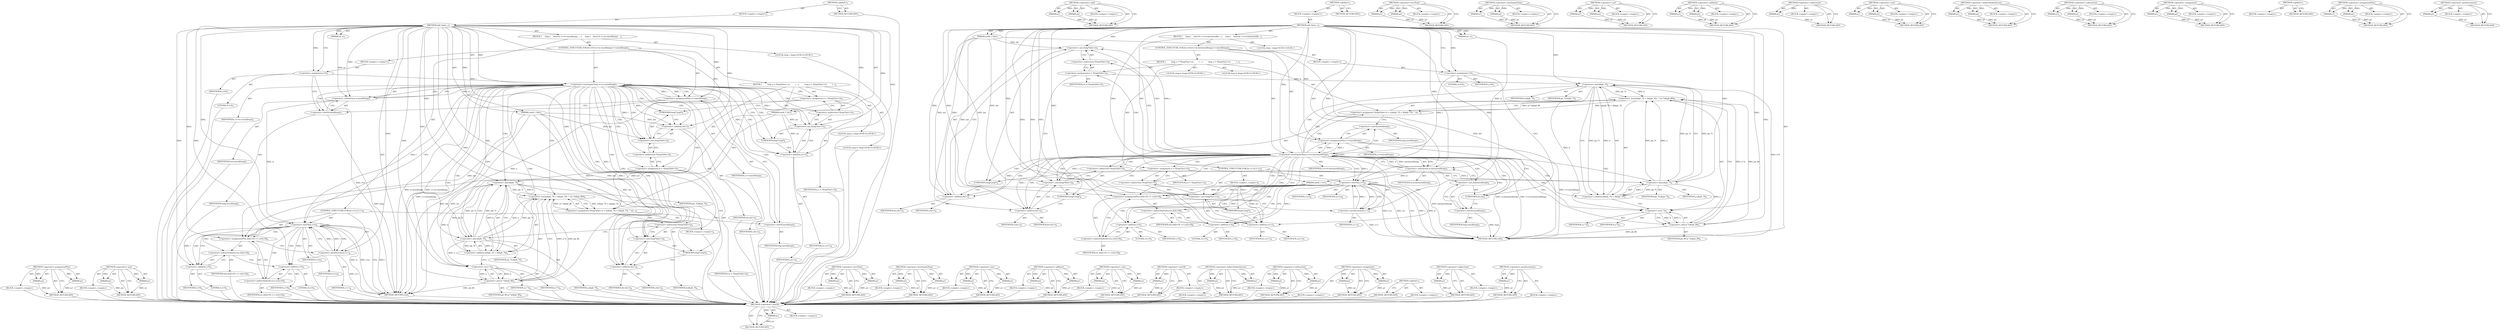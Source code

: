 digraph "&lt;operator&gt;.postIncrement" {
vulnerable_126 [label=<(METHOD,&lt;operator&gt;.assignmentPlus)>];
vulnerable_127 [label=<(PARAM,p1)>];
vulnerable_128 [label=<(PARAM,p2)>];
vulnerable_129 [label=<(BLOCK,&lt;empty&gt;,&lt;empty&gt;)>];
vulnerable_130 [label=<(METHOD_RETURN,ANY)>];
vulnerable_150 [label=<(METHOD,&lt;operator&gt;.and)>];
vulnerable_151 [label=<(PARAM,p1)>];
vulnerable_152 [label=<(PARAM,p2)>];
vulnerable_153 [label=<(BLOCK,&lt;empty&gt;,&lt;empty&gt;)>];
vulnerable_154 [label=<(METHOD_RETURN,ANY)>];
vulnerable_6 [label=<(METHOD,&lt;global&gt;)<SUB>1</SUB>>];
vulnerable_7 [label=<(BLOCK,&lt;empty&gt;,&lt;empty&gt;)<SUB>1</SUB>>];
vulnerable_8 [label=<(METHOD,add_bytes_c)<SUB>1</SUB>>];
vulnerable_9 [label=<(PARAM,uint8_t *dst)<SUB>1</SUB>>];
vulnerable_10 [label=<(PARAM,uint8_t *src)<SUB>1</SUB>>];
vulnerable_11 [label=<(PARAM,int w)<SUB>1</SUB>>];
vulnerable_12 [label=<(BLOCK,{
     long i;
    for(i=0; i&lt;=w-sizeof(long); ...,{
     long i;
    for(i=0; i&lt;=w-sizeof(long); ...)<SUB>1</SUB>>];
vulnerable_13 [label="<(LOCAL,long i: long)<SUB>2</SUB>>"];
vulnerable_14 [label=<(CONTROL_STRUCTURE,FOR,for (i=0;i&lt;=w-sizeof(long);i+=sizeof(long)))<SUB>3</SUB>>];
vulnerable_15 [label=<(BLOCK,&lt;empty&gt;,&lt;empty&gt;)<SUB>3</SUB>>];
vulnerable_16 [label=<(&lt;operator&gt;.assignment,i=0)<SUB>3</SUB>>];
vulnerable_17 [label=<(IDENTIFIER,i,i=0)<SUB>3</SUB>>];
vulnerable_18 [label=<(LITERAL,0,i=0)<SUB>3</SUB>>];
vulnerable_19 [label=<(&lt;operator&gt;.lessEqualsThan,i&lt;=w-sizeof(long))<SUB>3</SUB>>];
vulnerable_20 [label=<(IDENTIFIER,i,i&lt;=w-sizeof(long))<SUB>3</SUB>>];
vulnerable_21 [label=<(&lt;operator&gt;.subtraction,w-sizeof(long))<SUB>3</SUB>>];
vulnerable_22 [label=<(IDENTIFIER,w,w-sizeof(long))<SUB>3</SUB>>];
vulnerable_23 [label=<(&lt;operator&gt;.sizeOf,sizeof(long))<SUB>3</SUB>>];
vulnerable_24 [label=<(IDENTIFIER,long,sizeof(long))<SUB>3</SUB>>];
vulnerable_25 [label=<(&lt;operator&gt;.assignmentPlus,i+=sizeof(long))<SUB>3</SUB>>];
vulnerable_26 [label=<(IDENTIFIER,i,i+=sizeof(long))<SUB>3</SUB>>];
vulnerable_27 [label=<(&lt;operator&gt;.sizeOf,sizeof(long))<SUB>3</SUB>>];
vulnerable_28 [label=<(IDENTIFIER,long,sizeof(long))<SUB>3</SUB>>];
vulnerable_29 [label=<(BLOCK,{
         long a = *(long*)(src+i);
         l...,{
         long a = *(long*)(src+i);
         l...)<SUB>3</SUB>>];
vulnerable_30 [label="<(LOCAL,long a: long)<SUB>4</SUB>>"];
vulnerable_31 [label=<(&lt;operator&gt;.assignment,a = *(long*)(src+i))<SUB>4</SUB>>];
vulnerable_32 [label=<(IDENTIFIER,a,a = *(long*)(src+i))<SUB>4</SUB>>];
vulnerable_33 [label=<(&lt;operator&gt;.indirection,*(long*)(src+i))<SUB>4</SUB>>];
vulnerable_34 [label=<(&lt;operator&gt;.cast,(long*)(src+i))<SUB>4</SUB>>];
vulnerable_35 [label=<(UNKNOWN,long*,long*)<SUB>4</SUB>>];
vulnerable_36 [label=<(&lt;operator&gt;.addition,src+i)<SUB>4</SUB>>];
vulnerable_37 [label=<(IDENTIFIER,src,src+i)<SUB>4</SUB>>];
vulnerable_38 [label=<(IDENTIFIER,i,src+i)<SUB>4</SUB>>];
vulnerable_39 [label="<(LOCAL,long b: long)<SUB>5</SUB>>"];
vulnerable_40 [label=<(&lt;operator&gt;.assignment,b = *(long*)(dst+i))<SUB>5</SUB>>];
vulnerable_41 [label=<(IDENTIFIER,b,b = *(long*)(dst+i))<SUB>5</SUB>>];
vulnerable_42 [label=<(&lt;operator&gt;.indirection,*(long*)(dst+i))<SUB>5</SUB>>];
vulnerable_43 [label=<(&lt;operator&gt;.cast,(long*)(dst+i))<SUB>5</SUB>>];
vulnerable_44 [label=<(UNKNOWN,long*,long*)<SUB>5</SUB>>];
vulnerable_45 [label=<(&lt;operator&gt;.addition,dst+i)<SUB>5</SUB>>];
vulnerable_46 [label=<(IDENTIFIER,dst,dst+i)<SUB>5</SUB>>];
vulnerable_47 [label=<(IDENTIFIER,i,dst+i)<SUB>5</SUB>>];
vulnerable_48 [label=<(&lt;operator&gt;.assignment,*(long*)(dst+i) = ((a&amp;pb_7f) + (b&amp;pb_7f)) ^ ((a...)<SUB>6</SUB>>];
vulnerable_49 [label=<(&lt;operator&gt;.indirection,*(long*)(dst+i))<SUB>6</SUB>>];
vulnerable_50 [label=<(&lt;operator&gt;.cast,(long*)(dst+i))<SUB>6</SUB>>];
vulnerable_51 [label=<(UNKNOWN,long*,long*)<SUB>6</SUB>>];
vulnerable_52 [label=<(&lt;operator&gt;.addition,dst+i)<SUB>6</SUB>>];
vulnerable_53 [label=<(IDENTIFIER,dst,dst+i)<SUB>6</SUB>>];
vulnerable_54 [label=<(IDENTIFIER,i,dst+i)<SUB>6</SUB>>];
vulnerable_55 [label=<(&lt;operator&gt;.xor,((a&amp;pb_7f) + (b&amp;pb_7f)) ^ ((a^b)&amp;pb_80))<SUB>6</SUB>>];
vulnerable_56 [label=<(&lt;operator&gt;.addition,(a&amp;pb_7f) + (b&amp;pb_7f))<SUB>6</SUB>>];
vulnerable_57 [label=<(&lt;operator&gt;.and,a&amp;pb_7f)<SUB>6</SUB>>];
vulnerable_58 [label=<(IDENTIFIER,a,a&amp;pb_7f)<SUB>6</SUB>>];
vulnerable_59 [label=<(IDENTIFIER,pb_7f,a&amp;pb_7f)<SUB>6</SUB>>];
vulnerable_60 [label=<(&lt;operator&gt;.and,b&amp;pb_7f)<SUB>6</SUB>>];
vulnerable_61 [label=<(IDENTIFIER,b,b&amp;pb_7f)<SUB>6</SUB>>];
vulnerable_62 [label=<(IDENTIFIER,pb_7f,b&amp;pb_7f)<SUB>6</SUB>>];
vulnerable_63 [label=<(&lt;operator&gt;.and,(a^b)&amp;pb_80)<SUB>6</SUB>>];
vulnerable_64 [label=<(&lt;operator&gt;.xor,a^b)<SUB>6</SUB>>];
vulnerable_65 [label=<(IDENTIFIER,a,a^b)<SUB>6</SUB>>];
vulnerable_66 [label=<(IDENTIFIER,b,a^b)<SUB>6</SUB>>];
vulnerable_67 [label=<(IDENTIFIER,pb_80,(a^b)&amp;pb_80)<SUB>6</SUB>>];
vulnerable_68 [label=<(CONTROL_STRUCTURE,FOR,for (;i&lt;w;i++))<SUB>8</SUB>>];
vulnerable_69 [label=<(BLOCK,&lt;empty&gt;,&lt;empty&gt;)<SUB>8</SUB>>];
vulnerable_70 [label=<(&lt;operator&gt;.lessThan,i&lt;w)<SUB>8</SUB>>];
vulnerable_71 [label=<(IDENTIFIER,i,i&lt;w)<SUB>8</SUB>>];
vulnerable_72 [label=<(IDENTIFIER,w,i&lt;w)<SUB>8</SUB>>];
vulnerable_73 [label=<(&lt;operator&gt;.postIncrement,i++)<SUB>8</SUB>>];
vulnerable_74 [label=<(IDENTIFIER,i,i++)<SUB>8</SUB>>];
vulnerable_75 [label=<(&lt;operator&gt;.assignmentPlus,dst[i+0] += src[i+0])<SUB>9</SUB>>];
vulnerable_76 [label=<(&lt;operator&gt;.indirectIndexAccess,dst[i+0])<SUB>9</SUB>>];
vulnerable_77 [label=<(IDENTIFIER,dst,dst[i+0] += src[i+0])<SUB>9</SUB>>];
vulnerable_78 [label=<(&lt;operator&gt;.addition,i+0)<SUB>9</SUB>>];
vulnerable_79 [label=<(IDENTIFIER,i,i+0)<SUB>9</SUB>>];
vulnerable_80 [label=<(LITERAL,0,i+0)<SUB>9</SUB>>];
vulnerable_81 [label=<(&lt;operator&gt;.indirectIndexAccess,src[i+0])<SUB>9</SUB>>];
vulnerable_82 [label=<(IDENTIFIER,src,dst[i+0] += src[i+0])<SUB>9</SUB>>];
vulnerable_83 [label=<(&lt;operator&gt;.addition,i+0)<SUB>9</SUB>>];
vulnerable_84 [label=<(IDENTIFIER,i,i+0)<SUB>9</SUB>>];
vulnerable_85 [label=<(LITERAL,0,i+0)<SUB>9</SUB>>];
vulnerable_86 [label=<(METHOD_RETURN,void)<SUB>1</SUB>>];
vulnerable_88 [label=<(METHOD_RETURN,ANY)<SUB>1</SUB>>];
vulnerable_155 [label=<(METHOD,&lt;operator&gt;.lessThan)>];
vulnerable_156 [label=<(PARAM,p1)>];
vulnerable_157 [label=<(PARAM,p2)>];
vulnerable_158 [label=<(BLOCK,&lt;empty&gt;,&lt;empty&gt;)>];
vulnerable_159 [label=<(METHOD_RETURN,ANY)>];
vulnerable_112 [label=<(METHOD,&lt;operator&gt;.lessEqualsThan)>];
vulnerable_113 [label=<(PARAM,p1)>];
vulnerable_114 [label=<(PARAM,p2)>];
vulnerable_115 [label=<(BLOCK,&lt;empty&gt;,&lt;empty&gt;)>];
vulnerable_116 [label=<(METHOD_RETURN,ANY)>];
vulnerable_145 [label=<(METHOD,&lt;operator&gt;.xor)>];
vulnerable_146 [label=<(PARAM,p1)>];
vulnerable_147 [label=<(PARAM,p2)>];
vulnerable_148 [label=<(BLOCK,&lt;empty&gt;,&lt;empty&gt;)>];
vulnerable_149 [label=<(METHOD_RETURN,ANY)>];
vulnerable_140 [label=<(METHOD,&lt;operator&gt;.addition)>];
vulnerable_141 [label=<(PARAM,p1)>];
vulnerable_142 [label=<(PARAM,p2)>];
vulnerable_143 [label=<(BLOCK,&lt;empty&gt;,&lt;empty&gt;)>];
vulnerable_144 [label=<(METHOD_RETURN,ANY)>];
vulnerable_135 [label=<(METHOD,&lt;operator&gt;.cast)>];
vulnerable_136 [label=<(PARAM,p1)>];
vulnerable_137 [label=<(PARAM,p2)>];
vulnerable_138 [label=<(BLOCK,&lt;empty&gt;,&lt;empty&gt;)>];
vulnerable_139 [label=<(METHOD_RETURN,ANY)>];
vulnerable_122 [label=<(METHOD,&lt;operator&gt;.sizeOf)>];
vulnerable_123 [label=<(PARAM,p1)>];
vulnerable_124 [label=<(BLOCK,&lt;empty&gt;,&lt;empty&gt;)>];
vulnerable_125 [label=<(METHOD_RETURN,ANY)>];
vulnerable_164 [label=<(METHOD,&lt;operator&gt;.indirectIndexAccess)>];
vulnerable_165 [label=<(PARAM,p1)>];
vulnerable_166 [label=<(PARAM,p2)>];
vulnerable_167 [label=<(BLOCK,&lt;empty&gt;,&lt;empty&gt;)>];
vulnerable_168 [label=<(METHOD_RETURN,ANY)>];
vulnerable_117 [label=<(METHOD,&lt;operator&gt;.subtraction)>];
vulnerable_118 [label=<(PARAM,p1)>];
vulnerable_119 [label=<(PARAM,p2)>];
vulnerable_120 [label=<(BLOCK,&lt;empty&gt;,&lt;empty&gt;)>];
vulnerable_121 [label=<(METHOD_RETURN,ANY)>];
vulnerable_107 [label=<(METHOD,&lt;operator&gt;.assignment)>];
vulnerable_108 [label=<(PARAM,p1)>];
vulnerable_109 [label=<(PARAM,p2)>];
vulnerable_110 [label=<(BLOCK,&lt;empty&gt;,&lt;empty&gt;)>];
vulnerable_111 [label=<(METHOD_RETURN,ANY)>];
vulnerable_101 [label=<(METHOD,&lt;global&gt;)<SUB>1</SUB>>];
vulnerable_102 [label=<(BLOCK,&lt;empty&gt;,&lt;empty&gt;)>];
vulnerable_103 [label=<(METHOD_RETURN,ANY)>];
vulnerable_131 [label=<(METHOD,&lt;operator&gt;.indirection)>];
vulnerable_132 [label=<(PARAM,p1)>];
vulnerable_133 [label=<(BLOCK,&lt;empty&gt;,&lt;empty&gt;)>];
vulnerable_134 [label=<(METHOD_RETURN,ANY)>];
vulnerable_160 [label=<(METHOD,&lt;operator&gt;.postIncrement)>];
vulnerable_161 [label=<(PARAM,p1)>];
vulnerable_162 [label=<(BLOCK,&lt;empty&gt;,&lt;empty&gt;)>];
vulnerable_163 [label=<(METHOD_RETURN,ANY)>];
fixed_129 [label=<(METHOD,&lt;operator&gt;.sizeOf)>];
fixed_130 [label=<(PARAM,p1)>];
fixed_131 [label=<(BLOCK,&lt;empty&gt;,&lt;empty&gt;)>];
fixed_132 [label=<(METHOD_RETURN,ANY)>];
fixed_152 [label=<(METHOD,&lt;operator&gt;.and)>];
fixed_153 [label=<(PARAM,p1)>];
fixed_154 [label=<(PARAM,p2)>];
fixed_155 [label=<(BLOCK,&lt;empty&gt;,&lt;empty&gt;)>];
fixed_156 [label=<(METHOD_RETURN,ANY)>];
fixed_6 [label=<(METHOD,&lt;global&gt;)<SUB>1</SUB>>];
fixed_7 [label=<(BLOCK,&lt;empty&gt;,&lt;empty&gt;)<SUB>1</SUB>>];
fixed_8 [label=<(METHOD,add_bytes_c)<SUB>1</SUB>>];
fixed_9 [label=<(PARAM,uint8_t *dst)<SUB>1</SUB>>];
fixed_10 [label=<(PARAM,uint8_t *src)<SUB>1</SUB>>];
fixed_11 [label=<(PARAM,int w)<SUB>1</SUB>>];
fixed_12 [label=<(BLOCK,{
     long i;
    for(i=0; i&lt;=w-(int)sizeof(lo...,{
     long i;
    for(i=0; i&lt;=w-(int)sizeof(lo...)<SUB>1</SUB>>];
fixed_13 [label="<(LOCAL,long i: long)<SUB>2</SUB>>"];
fixed_14 [label=<(CONTROL_STRUCTURE,FOR,for (i=0;i&lt;=w-(int)sizeof(long);i+=sizeof(long)))<SUB>3</SUB>>];
fixed_15 [label=<(BLOCK,&lt;empty&gt;,&lt;empty&gt;)<SUB>3</SUB>>];
fixed_16 [label=<(&lt;operator&gt;.assignment,i=0)<SUB>3</SUB>>];
fixed_17 [label=<(IDENTIFIER,i,i=0)<SUB>3</SUB>>];
fixed_18 [label=<(LITERAL,0,i=0)<SUB>3</SUB>>];
fixed_19 [label=<(&lt;operator&gt;.lessEqualsThan,i&lt;=w-(int)sizeof(long))<SUB>3</SUB>>];
fixed_20 [label=<(IDENTIFIER,i,i&lt;=w-(int)sizeof(long))<SUB>3</SUB>>];
fixed_21 [label=<(&lt;operator&gt;.subtraction,w-(int)sizeof(long))<SUB>3</SUB>>];
fixed_22 [label=<(IDENTIFIER,w,w-(int)sizeof(long))<SUB>3</SUB>>];
fixed_23 [label=<(&lt;operator&gt;.cast,(int)sizeof(long))<SUB>3</SUB>>];
fixed_24 [label=<(UNKNOWN,int,int)<SUB>3</SUB>>];
fixed_25 [label=<(&lt;operator&gt;.sizeOf,sizeof(long))<SUB>3</SUB>>];
fixed_26 [label=<(IDENTIFIER,long,sizeof(long))<SUB>3</SUB>>];
fixed_27 [label=<(&lt;operator&gt;.assignmentPlus,i+=sizeof(long))<SUB>3</SUB>>];
fixed_28 [label=<(IDENTIFIER,i,i+=sizeof(long))<SUB>3</SUB>>];
fixed_29 [label=<(&lt;operator&gt;.sizeOf,sizeof(long))<SUB>3</SUB>>];
fixed_30 [label=<(IDENTIFIER,long,sizeof(long))<SUB>3</SUB>>];
fixed_31 [label=<(BLOCK,{
         long a = *(long*)(src+i);
         l...,{
         long a = *(long*)(src+i);
         l...)<SUB>3</SUB>>];
fixed_32 [label="<(LOCAL,long a: long)<SUB>4</SUB>>"];
fixed_33 [label=<(&lt;operator&gt;.assignment,a = *(long*)(src+i))<SUB>4</SUB>>];
fixed_34 [label=<(IDENTIFIER,a,a = *(long*)(src+i))<SUB>4</SUB>>];
fixed_35 [label=<(&lt;operator&gt;.indirection,*(long*)(src+i))<SUB>4</SUB>>];
fixed_36 [label=<(&lt;operator&gt;.cast,(long*)(src+i))<SUB>4</SUB>>];
fixed_37 [label=<(UNKNOWN,long*,long*)<SUB>4</SUB>>];
fixed_38 [label=<(&lt;operator&gt;.addition,src+i)<SUB>4</SUB>>];
fixed_39 [label=<(IDENTIFIER,src,src+i)<SUB>4</SUB>>];
fixed_40 [label=<(IDENTIFIER,i,src+i)<SUB>4</SUB>>];
fixed_41 [label="<(LOCAL,long b: long)<SUB>5</SUB>>"];
fixed_42 [label=<(&lt;operator&gt;.assignment,b = *(long*)(dst+i))<SUB>5</SUB>>];
fixed_43 [label=<(IDENTIFIER,b,b = *(long*)(dst+i))<SUB>5</SUB>>];
fixed_44 [label=<(&lt;operator&gt;.indirection,*(long*)(dst+i))<SUB>5</SUB>>];
fixed_45 [label=<(&lt;operator&gt;.cast,(long*)(dst+i))<SUB>5</SUB>>];
fixed_46 [label=<(UNKNOWN,long*,long*)<SUB>5</SUB>>];
fixed_47 [label=<(&lt;operator&gt;.addition,dst+i)<SUB>5</SUB>>];
fixed_48 [label=<(IDENTIFIER,dst,dst+i)<SUB>5</SUB>>];
fixed_49 [label=<(IDENTIFIER,i,dst+i)<SUB>5</SUB>>];
fixed_50 [label=<(&lt;operator&gt;.assignment,*(long*)(dst+i) = ((a&amp;pb_7f) + (b&amp;pb_7f)) ^ ((a...)<SUB>6</SUB>>];
fixed_51 [label=<(&lt;operator&gt;.indirection,*(long*)(dst+i))<SUB>6</SUB>>];
fixed_52 [label=<(&lt;operator&gt;.cast,(long*)(dst+i))<SUB>6</SUB>>];
fixed_53 [label=<(UNKNOWN,long*,long*)<SUB>6</SUB>>];
fixed_54 [label=<(&lt;operator&gt;.addition,dst+i)<SUB>6</SUB>>];
fixed_55 [label=<(IDENTIFIER,dst,dst+i)<SUB>6</SUB>>];
fixed_56 [label=<(IDENTIFIER,i,dst+i)<SUB>6</SUB>>];
fixed_57 [label=<(&lt;operator&gt;.xor,((a&amp;pb_7f) + (b&amp;pb_7f)) ^ ((a^b)&amp;pb_80))<SUB>6</SUB>>];
fixed_58 [label=<(&lt;operator&gt;.addition,(a&amp;pb_7f) + (b&amp;pb_7f))<SUB>6</SUB>>];
fixed_59 [label=<(&lt;operator&gt;.and,a&amp;pb_7f)<SUB>6</SUB>>];
fixed_60 [label=<(IDENTIFIER,a,a&amp;pb_7f)<SUB>6</SUB>>];
fixed_61 [label=<(IDENTIFIER,pb_7f,a&amp;pb_7f)<SUB>6</SUB>>];
fixed_62 [label=<(&lt;operator&gt;.and,b&amp;pb_7f)<SUB>6</SUB>>];
fixed_63 [label=<(IDENTIFIER,b,b&amp;pb_7f)<SUB>6</SUB>>];
fixed_64 [label=<(IDENTIFIER,pb_7f,b&amp;pb_7f)<SUB>6</SUB>>];
fixed_65 [label=<(&lt;operator&gt;.and,(a^b)&amp;pb_80)<SUB>6</SUB>>];
fixed_66 [label=<(&lt;operator&gt;.xor,a^b)<SUB>6</SUB>>];
fixed_67 [label=<(IDENTIFIER,a,a^b)<SUB>6</SUB>>];
fixed_68 [label=<(IDENTIFIER,b,a^b)<SUB>6</SUB>>];
fixed_69 [label=<(IDENTIFIER,pb_80,(a^b)&amp;pb_80)<SUB>6</SUB>>];
fixed_70 [label=<(CONTROL_STRUCTURE,FOR,for (;i&lt;w;i++))<SUB>8</SUB>>];
fixed_71 [label=<(BLOCK,&lt;empty&gt;,&lt;empty&gt;)<SUB>8</SUB>>];
fixed_72 [label=<(&lt;operator&gt;.lessThan,i&lt;w)<SUB>8</SUB>>];
fixed_73 [label=<(IDENTIFIER,i,i&lt;w)<SUB>8</SUB>>];
fixed_74 [label=<(IDENTIFIER,w,i&lt;w)<SUB>8</SUB>>];
fixed_75 [label=<(&lt;operator&gt;.postIncrement,i++)<SUB>8</SUB>>];
fixed_76 [label=<(IDENTIFIER,i,i++)<SUB>8</SUB>>];
fixed_77 [label=<(&lt;operator&gt;.assignmentPlus,dst[i+0] += src[i+0])<SUB>9</SUB>>];
fixed_78 [label=<(&lt;operator&gt;.indirectIndexAccess,dst[i+0])<SUB>9</SUB>>];
fixed_79 [label=<(IDENTIFIER,dst,dst[i+0] += src[i+0])<SUB>9</SUB>>];
fixed_80 [label=<(&lt;operator&gt;.addition,i+0)<SUB>9</SUB>>];
fixed_81 [label=<(IDENTIFIER,i,i+0)<SUB>9</SUB>>];
fixed_82 [label=<(LITERAL,0,i+0)<SUB>9</SUB>>];
fixed_83 [label=<(&lt;operator&gt;.indirectIndexAccess,src[i+0])<SUB>9</SUB>>];
fixed_84 [label=<(IDENTIFIER,src,dst[i+0] += src[i+0])<SUB>9</SUB>>];
fixed_85 [label=<(&lt;operator&gt;.addition,i+0)<SUB>9</SUB>>];
fixed_86 [label=<(IDENTIFIER,i,i+0)<SUB>9</SUB>>];
fixed_87 [label=<(LITERAL,0,i+0)<SUB>9</SUB>>];
fixed_88 [label=<(METHOD_RETURN,void)<SUB>1</SUB>>];
fixed_90 [label=<(METHOD_RETURN,ANY)<SUB>1</SUB>>];
fixed_157 [label=<(METHOD,&lt;operator&gt;.lessThan)>];
fixed_158 [label=<(PARAM,p1)>];
fixed_159 [label=<(PARAM,p2)>];
fixed_160 [label=<(BLOCK,&lt;empty&gt;,&lt;empty&gt;)>];
fixed_161 [label=<(METHOD_RETURN,ANY)>];
fixed_114 [label=<(METHOD,&lt;operator&gt;.lessEqualsThan)>];
fixed_115 [label=<(PARAM,p1)>];
fixed_116 [label=<(PARAM,p2)>];
fixed_117 [label=<(BLOCK,&lt;empty&gt;,&lt;empty&gt;)>];
fixed_118 [label=<(METHOD_RETURN,ANY)>];
fixed_147 [label=<(METHOD,&lt;operator&gt;.xor)>];
fixed_148 [label=<(PARAM,p1)>];
fixed_149 [label=<(PARAM,p2)>];
fixed_150 [label=<(BLOCK,&lt;empty&gt;,&lt;empty&gt;)>];
fixed_151 [label=<(METHOD_RETURN,ANY)>];
fixed_142 [label=<(METHOD,&lt;operator&gt;.addition)>];
fixed_143 [label=<(PARAM,p1)>];
fixed_144 [label=<(PARAM,p2)>];
fixed_145 [label=<(BLOCK,&lt;empty&gt;,&lt;empty&gt;)>];
fixed_146 [label=<(METHOD_RETURN,ANY)>];
fixed_138 [label=<(METHOD,&lt;operator&gt;.indirection)>];
fixed_139 [label=<(PARAM,p1)>];
fixed_140 [label=<(BLOCK,&lt;empty&gt;,&lt;empty&gt;)>];
fixed_141 [label=<(METHOD_RETURN,ANY)>];
fixed_124 [label=<(METHOD,&lt;operator&gt;.cast)>];
fixed_125 [label=<(PARAM,p1)>];
fixed_126 [label=<(PARAM,p2)>];
fixed_127 [label=<(BLOCK,&lt;empty&gt;,&lt;empty&gt;)>];
fixed_128 [label=<(METHOD_RETURN,ANY)>];
fixed_166 [label=<(METHOD,&lt;operator&gt;.indirectIndexAccess)>];
fixed_167 [label=<(PARAM,p1)>];
fixed_168 [label=<(PARAM,p2)>];
fixed_169 [label=<(BLOCK,&lt;empty&gt;,&lt;empty&gt;)>];
fixed_170 [label=<(METHOD_RETURN,ANY)>];
fixed_119 [label=<(METHOD,&lt;operator&gt;.subtraction)>];
fixed_120 [label=<(PARAM,p1)>];
fixed_121 [label=<(PARAM,p2)>];
fixed_122 [label=<(BLOCK,&lt;empty&gt;,&lt;empty&gt;)>];
fixed_123 [label=<(METHOD_RETURN,ANY)>];
fixed_109 [label=<(METHOD,&lt;operator&gt;.assignment)>];
fixed_110 [label=<(PARAM,p1)>];
fixed_111 [label=<(PARAM,p2)>];
fixed_112 [label=<(BLOCK,&lt;empty&gt;,&lt;empty&gt;)>];
fixed_113 [label=<(METHOD_RETURN,ANY)>];
fixed_103 [label=<(METHOD,&lt;global&gt;)<SUB>1</SUB>>];
fixed_104 [label=<(BLOCK,&lt;empty&gt;,&lt;empty&gt;)>];
fixed_105 [label=<(METHOD_RETURN,ANY)>];
fixed_133 [label=<(METHOD,&lt;operator&gt;.assignmentPlus)>];
fixed_134 [label=<(PARAM,p1)>];
fixed_135 [label=<(PARAM,p2)>];
fixed_136 [label=<(BLOCK,&lt;empty&gt;,&lt;empty&gt;)>];
fixed_137 [label=<(METHOD_RETURN,ANY)>];
fixed_162 [label=<(METHOD,&lt;operator&gt;.postIncrement)>];
fixed_163 [label=<(PARAM,p1)>];
fixed_164 [label=<(BLOCK,&lt;empty&gt;,&lt;empty&gt;)>];
fixed_165 [label=<(METHOD_RETURN,ANY)>];
vulnerable_126 -> vulnerable_127  [key=0, label="AST: "];
vulnerable_126 -> vulnerable_127  [key=1, label="DDG: "];
vulnerable_126 -> vulnerable_129  [key=0, label="AST: "];
vulnerable_126 -> vulnerable_128  [key=0, label="AST: "];
vulnerable_126 -> vulnerable_128  [key=1, label="DDG: "];
vulnerable_126 -> vulnerable_130  [key=0, label="AST: "];
vulnerable_126 -> vulnerable_130  [key=1, label="CFG: "];
vulnerable_127 -> vulnerable_130  [key=0, label="DDG: p1"];
vulnerable_128 -> vulnerable_130  [key=0, label="DDG: p2"];
vulnerable_129 -> fixed_129  [key=0];
vulnerable_130 -> fixed_129  [key=0];
vulnerable_150 -> vulnerable_151  [key=0, label="AST: "];
vulnerable_150 -> vulnerable_151  [key=1, label="DDG: "];
vulnerable_150 -> vulnerable_153  [key=0, label="AST: "];
vulnerable_150 -> vulnerable_152  [key=0, label="AST: "];
vulnerable_150 -> vulnerable_152  [key=1, label="DDG: "];
vulnerable_150 -> vulnerable_154  [key=0, label="AST: "];
vulnerable_150 -> vulnerable_154  [key=1, label="CFG: "];
vulnerable_151 -> vulnerable_154  [key=0, label="DDG: p1"];
vulnerable_152 -> vulnerable_154  [key=0, label="DDG: p2"];
vulnerable_153 -> fixed_129  [key=0];
vulnerable_154 -> fixed_129  [key=0];
vulnerable_6 -> vulnerable_7  [key=0, label="AST: "];
vulnerable_6 -> vulnerable_88  [key=0, label="AST: "];
vulnerable_6 -> vulnerable_88  [key=1, label="CFG: "];
vulnerable_7 -> vulnerable_8  [key=0, label="AST: "];
vulnerable_8 -> vulnerable_9  [key=0, label="AST: "];
vulnerable_8 -> vulnerable_9  [key=1, label="DDG: "];
vulnerable_8 -> vulnerable_10  [key=0, label="AST: "];
vulnerable_8 -> vulnerable_10  [key=1, label="DDG: "];
vulnerable_8 -> vulnerable_11  [key=0, label="AST: "];
vulnerable_8 -> vulnerable_11  [key=1, label="DDG: "];
vulnerable_8 -> vulnerable_12  [key=0, label="AST: "];
vulnerable_8 -> vulnerable_86  [key=0, label="AST: "];
vulnerable_8 -> vulnerable_16  [key=0, label="CFG: "];
vulnerable_8 -> vulnerable_16  [key=1, label="DDG: "];
vulnerable_8 -> vulnerable_75  [key=0, label="DDG: "];
vulnerable_8 -> vulnerable_19  [key=0, label="DDG: "];
vulnerable_8 -> vulnerable_25  [key=0, label="DDG: "];
vulnerable_8 -> vulnerable_70  [key=0, label="DDG: "];
vulnerable_8 -> vulnerable_73  [key=0, label="DDG: "];
vulnerable_8 -> vulnerable_21  [key=0, label="DDG: "];
vulnerable_8 -> vulnerable_78  [key=0, label="DDG: "];
vulnerable_8 -> vulnerable_83  [key=0, label="DDG: "];
vulnerable_8 -> vulnerable_34  [key=0, label="DDG: "];
vulnerable_8 -> vulnerable_43  [key=0, label="DDG: "];
vulnerable_8 -> vulnerable_50  [key=0, label="DDG: "];
vulnerable_8 -> vulnerable_63  [key=0, label="DDG: "];
vulnerable_8 -> vulnerable_36  [key=0, label="DDG: "];
vulnerable_8 -> vulnerable_45  [key=0, label="DDG: "];
vulnerable_8 -> vulnerable_52  [key=0, label="DDG: "];
vulnerable_8 -> vulnerable_57  [key=0, label="DDG: "];
vulnerable_8 -> vulnerable_60  [key=0, label="DDG: "];
vulnerable_8 -> vulnerable_64  [key=0, label="DDG: "];
vulnerable_9 -> vulnerable_86  [key=0, label="DDG: dst"];
vulnerable_9 -> vulnerable_75  [key=0, label="DDG: dst"];
vulnerable_9 -> vulnerable_43  [key=0, label="DDG: dst"];
vulnerable_9 -> vulnerable_50  [key=0, label="DDG: dst"];
vulnerable_9 -> vulnerable_45  [key=0, label="DDG: dst"];
vulnerable_9 -> vulnerable_52  [key=0, label="DDG: dst"];
vulnerable_10 -> vulnerable_86  [key=0, label="DDG: src"];
vulnerable_10 -> vulnerable_75  [key=0, label="DDG: src"];
vulnerable_10 -> vulnerable_34  [key=0, label="DDG: src"];
vulnerable_10 -> vulnerable_36  [key=0, label="DDG: src"];
vulnerable_11 -> vulnerable_21  [key=0, label="DDG: w"];
vulnerable_12 -> vulnerable_13  [key=0, label="AST: "];
vulnerable_12 -> vulnerable_14  [key=0, label="AST: "];
vulnerable_12 -> vulnerable_68  [key=0, label="AST: "];
vulnerable_13 -> fixed_129  [key=0];
vulnerable_14 -> vulnerable_15  [key=0, label="AST: "];
vulnerable_14 -> vulnerable_19  [key=0, label="AST: "];
vulnerable_14 -> vulnerable_25  [key=0, label="AST: "];
vulnerable_14 -> vulnerable_29  [key=0, label="AST: "];
vulnerable_15 -> vulnerable_16  [key=0, label="AST: "];
vulnerable_16 -> vulnerable_17  [key=0, label="AST: "];
vulnerable_16 -> vulnerable_18  [key=0, label="AST: "];
vulnerable_16 -> vulnerable_23  [key=0, label="CFG: "];
vulnerable_16 -> vulnerable_86  [key=0, label="DDG: i=0"];
vulnerable_16 -> vulnerable_19  [key=0, label="DDG: i"];
vulnerable_17 -> fixed_129  [key=0];
vulnerable_18 -> fixed_129  [key=0];
vulnerable_19 -> vulnerable_20  [key=0, label="AST: "];
vulnerable_19 -> vulnerable_21  [key=0, label="AST: "];
vulnerable_19 -> vulnerable_21  [key=1, label="CDG: "];
vulnerable_19 -> vulnerable_35  [key=0, label="CFG: "];
vulnerable_19 -> vulnerable_35  [key=1, label="CDG: "];
vulnerable_19 -> vulnerable_70  [key=0, label="CFG: "];
vulnerable_19 -> vulnerable_70  [key=1, label="DDG: i"];
vulnerable_19 -> vulnerable_86  [key=0, label="DDG: w-sizeof(long)"];
vulnerable_19 -> vulnerable_86  [key=1, label="DDG: i&lt;=w-sizeof(long)"];
vulnerable_19 -> vulnerable_25  [key=0, label="DDG: i"];
vulnerable_19 -> vulnerable_25  [key=1, label="CDG: "];
vulnerable_19 -> vulnerable_34  [key=0, label="DDG: i"];
vulnerable_19 -> vulnerable_34  [key=1, label="CDG: "];
vulnerable_19 -> vulnerable_43  [key=0, label="DDG: i"];
vulnerable_19 -> vulnerable_43  [key=1, label="CDG: "];
vulnerable_19 -> vulnerable_50  [key=0, label="DDG: i"];
vulnerable_19 -> vulnerable_50  [key=1, label="CDG: "];
vulnerable_19 -> vulnerable_36  [key=0, label="DDG: i"];
vulnerable_19 -> vulnerable_36  [key=1, label="CDG: "];
vulnerable_19 -> vulnerable_45  [key=0, label="DDG: i"];
vulnerable_19 -> vulnerable_45  [key=1, label="CDG: "];
vulnerable_19 -> vulnerable_52  [key=0, label="DDG: i"];
vulnerable_19 -> vulnerable_52  [key=1, label="CDG: "];
vulnerable_19 -> vulnerable_48  [key=0, label="CDG: "];
vulnerable_19 -> vulnerable_49  [key=0, label="CDG: "];
vulnerable_19 -> vulnerable_60  [key=0, label="CDG: "];
vulnerable_19 -> vulnerable_64  [key=0, label="CDG: "];
vulnerable_19 -> vulnerable_42  [key=0, label="CDG: "];
vulnerable_19 -> vulnerable_51  [key=0, label="CDG: "];
vulnerable_19 -> vulnerable_57  [key=0, label="CDG: "];
vulnerable_19 -> vulnerable_19  [key=0, label="CDG: "];
vulnerable_19 -> vulnerable_56  [key=0, label="CDG: "];
vulnerable_19 -> vulnerable_27  [key=0, label="CDG: "];
vulnerable_19 -> vulnerable_40  [key=0, label="CDG: "];
vulnerable_19 -> vulnerable_44  [key=0, label="CDG: "];
vulnerable_19 -> vulnerable_33  [key=0, label="CDG: "];
vulnerable_19 -> vulnerable_23  [key=0, label="CDG: "];
vulnerable_19 -> vulnerable_63  [key=0, label="CDG: "];
vulnerable_19 -> vulnerable_55  [key=0, label="CDG: "];
vulnerable_19 -> vulnerable_31  [key=0, label="CDG: "];
vulnerable_20 -> fixed_129  [key=0];
vulnerable_21 -> vulnerable_22  [key=0, label="AST: "];
vulnerable_21 -> vulnerable_23  [key=0, label="AST: "];
vulnerable_21 -> vulnerable_19  [key=0, label="CFG: "];
vulnerable_21 -> vulnerable_19  [key=1, label="DDG: w"];
vulnerable_21 -> vulnerable_70  [key=0, label="DDG: w"];
vulnerable_22 -> fixed_129  [key=0];
vulnerable_23 -> vulnerable_24  [key=0, label="AST: "];
vulnerable_23 -> vulnerable_21  [key=0, label="CFG: "];
vulnerable_23 -> vulnerable_86  [key=0, label="DDG: long"];
vulnerable_24 -> fixed_129  [key=0];
vulnerable_25 -> vulnerable_26  [key=0, label="AST: "];
vulnerable_25 -> vulnerable_27  [key=0, label="AST: "];
vulnerable_25 -> vulnerable_23  [key=0, label="CFG: "];
vulnerable_25 -> vulnerable_86  [key=0, label="DDG: i+=sizeof(long)"];
vulnerable_25 -> vulnerable_19  [key=0, label="DDG: i"];
vulnerable_26 -> fixed_129  [key=0];
vulnerable_27 -> vulnerable_28  [key=0, label="AST: "];
vulnerable_27 -> vulnerable_25  [key=0, label="CFG: "];
vulnerable_28 -> fixed_129  [key=0];
vulnerable_29 -> vulnerable_30  [key=0, label="AST: "];
vulnerable_29 -> vulnerable_31  [key=0, label="AST: "];
vulnerable_29 -> vulnerable_39  [key=0, label="AST: "];
vulnerable_29 -> vulnerable_40  [key=0, label="AST: "];
vulnerable_29 -> vulnerable_48  [key=0, label="AST: "];
vulnerable_30 -> fixed_129  [key=0];
vulnerable_31 -> vulnerable_32  [key=0, label="AST: "];
vulnerable_31 -> vulnerable_33  [key=0, label="AST: "];
vulnerable_31 -> vulnerable_44  [key=0, label="CFG: "];
vulnerable_31 -> vulnerable_57  [key=0, label="DDG: a"];
vulnerable_32 -> fixed_129  [key=0];
vulnerable_33 -> vulnerable_34  [key=0, label="AST: "];
vulnerable_33 -> vulnerable_31  [key=0, label="CFG: "];
vulnerable_34 -> vulnerable_35  [key=0, label="AST: "];
vulnerable_34 -> vulnerable_36  [key=0, label="AST: "];
vulnerable_34 -> vulnerable_33  [key=0, label="CFG: "];
vulnerable_35 -> vulnerable_36  [key=0, label="CFG: "];
vulnerable_36 -> vulnerable_37  [key=0, label="AST: "];
vulnerable_36 -> vulnerable_38  [key=0, label="AST: "];
vulnerable_36 -> vulnerable_34  [key=0, label="CFG: "];
vulnerable_37 -> fixed_129  [key=0];
vulnerable_38 -> fixed_129  [key=0];
vulnerable_39 -> fixed_129  [key=0];
vulnerable_40 -> vulnerable_41  [key=0, label="AST: "];
vulnerable_40 -> vulnerable_42  [key=0, label="AST: "];
vulnerable_40 -> vulnerable_51  [key=0, label="CFG: "];
vulnerable_40 -> vulnerable_60  [key=0, label="DDG: b"];
vulnerable_41 -> fixed_129  [key=0];
vulnerable_42 -> vulnerable_43  [key=0, label="AST: "];
vulnerable_42 -> vulnerable_40  [key=0, label="CFG: "];
vulnerable_43 -> vulnerable_44  [key=0, label="AST: "];
vulnerable_43 -> vulnerable_45  [key=0, label="AST: "];
vulnerable_43 -> vulnerable_42  [key=0, label="CFG: "];
vulnerable_44 -> vulnerable_45  [key=0, label="CFG: "];
vulnerable_45 -> vulnerable_46  [key=0, label="AST: "];
vulnerable_45 -> vulnerable_47  [key=0, label="AST: "];
vulnerable_45 -> vulnerable_43  [key=0, label="CFG: "];
vulnerable_46 -> fixed_129  [key=0];
vulnerable_47 -> fixed_129  [key=0];
vulnerable_48 -> vulnerable_49  [key=0, label="AST: "];
vulnerable_48 -> vulnerable_55  [key=0, label="AST: "];
vulnerable_48 -> vulnerable_27  [key=0, label="CFG: "];
vulnerable_49 -> vulnerable_50  [key=0, label="AST: "];
vulnerable_49 -> vulnerable_57  [key=0, label="CFG: "];
vulnerable_50 -> vulnerable_51  [key=0, label="AST: "];
vulnerable_50 -> vulnerable_52  [key=0, label="AST: "];
vulnerable_50 -> vulnerable_49  [key=0, label="CFG: "];
vulnerable_51 -> vulnerable_52  [key=0, label="CFG: "];
vulnerable_52 -> vulnerable_53  [key=0, label="AST: "];
vulnerable_52 -> vulnerable_54  [key=0, label="AST: "];
vulnerable_52 -> vulnerable_50  [key=0, label="CFG: "];
vulnerable_53 -> fixed_129  [key=0];
vulnerable_54 -> fixed_129  [key=0];
vulnerable_55 -> vulnerable_56  [key=0, label="AST: "];
vulnerable_55 -> vulnerable_63  [key=0, label="AST: "];
vulnerable_55 -> vulnerable_48  [key=0, label="CFG: "];
vulnerable_55 -> vulnerable_48  [key=1, label="DDG: (a&amp;pb_7f) + (b&amp;pb_7f)"];
vulnerable_55 -> vulnerable_48  [key=2, label="DDG: (a^b)&amp;pb_80"];
vulnerable_56 -> vulnerable_57  [key=0, label="AST: "];
vulnerable_56 -> vulnerable_60  [key=0, label="AST: "];
vulnerable_56 -> vulnerable_64  [key=0, label="CFG: "];
vulnerable_57 -> vulnerable_58  [key=0, label="AST: "];
vulnerable_57 -> vulnerable_59  [key=0, label="AST: "];
vulnerable_57 -> vulnerable_60  [key=0, label="CFG: "];
vulnerable_57 -> vulnerable_60  [key=1, label="DDG: pb_7f"];
vulnerable_57 -> vulnerable_55  [key=0, label="DDG: a"];
vulnerable_57 -> vulnerable_55  [key=1, label="DDG: pb_7f"];
vulnerable_57 -> vulnerable_56  [key=0, label="DDG: a"];
vulnerable_57 -> vulnerable_56  [key=1, label="DDG: pb_7f"];
vulnerable_57 -> vulnerable_64  [key=0, label="DDG: a"];
vulnerable_58 -> fixed_129  [key=0];
vulnerable_59 -> fixed_129  [key=0];
vulnerable_60 -> vulnerable_61  [key=0, label="AST: "];
vulnerable_60 -> vulnerable_62  [key=0, label="AST: "];
vulnerable_60 -> vulnerable_56  [key=0, label="CFG: "];
vulnerable_60 -> vulnerable_56  [key=1, label="DDG: b"];
vulnerable_60 -> vulnerable_56  [key=2, label="DDG: pb_7f"];
vulnerable_60 -> vulnerable_55  [key=0, label="DDG: b"];
vulnerable_60 -> vulnerable_55  [key=1, label="DDG: pb_7f"];
vulnerable_60 -> vulnerable_57  [key=0, label="DDG: pb_7f"];
vulnerable_60 -> vulnerable_64  [key=0, label="DDG: b"];
vulnerable_61 -> fixed_129  [key=0];
vulnerable_62 -> fixed_129  [key=0];
vulnerable_63 -> vulnerable_64  [key=0, label="AST: "];
vulnerable_63 -> vulnerable_67  [key=0, label="AST: "];
vulnerable_63 -> vulnerable_55  [key=0, label="CFG: "];
vulnerable_63 -> vulnerable_55  [key=1, label="DDG: a^b"];
vulnerable_63 -> vulnerable_55  [key=2, label="DDG: pb_80"];
vulnerable_63 -> vulnerable_86  [key=0, label="DDG: pb_80"];
vulnerable_64 -> vulnerable_65  [key=0, label="AST: "];
vulnerable_64 -> vulnerable_66  [key=0, label="AST: "];
vulnerable_64 -> vulnerable_63  [key=0, label="CFG: "];
vulnerable_64 -> vulnerable_63  [key=1, label="DDG: a"];
vulnerable_64 -> vulnerable_63  [key=2, label="DDG: b"];
vulnerable_65 -> fixed_129  [key=0];
vulnerable_66 -> fixed_129  [key=0];
vulnerable_67 -> fixed_129  [key=0];
vulnerable_68 -> vulnerable_69  [key=0, label="AST: "];
vulnerable_68 -> vulnerable_70  [key=0, label="AST: "];
vulnerable_68 -> vulnerable_73  [key=0, label="AST: "];
vulnerable_68 -> vulnerable_75  [key=0, label="AST: "];
vulnerable_69 -> fixed_129  [key=0];
vulnerable_70 -> vulnerable_71  [key=0, label="AST: "];
vulnerable_70 -> vulnerable_72  [key=0, label="AST: "];
vulnerable_70 -> vulnerable_86  [key=0, label="CFG: "];
vulnerable_70 -> vulnerable_86  [key=1, label="DDG: i"];
vulnerable_70 -> vulnerable_86  [key=2, label="DDG: w"];
vulnerable_70 -> vulnerable_86  [key=3, label="DDG: i&lt;w"];
vulnerable_70 -> vulnerable_78  [key=0, label="CFG: "];
vulnerable_70 -> vulnerable_78  [key=1, label="DDG: i"];
vulnerable_70 -> vulnerable_78  [key=2, label="CDG: "];
vulnerable_70 -> vulnerable_73  [key=0, label="DDG: i"];
vulnerable_70 -> vulnerable_73  [key=1, label="CDG: "];
vulnerable_70 -> vulnerable_83  [key=0, label="DDG: i"];
vulnerable_70 -> vulnerable_83  [key=1, label="CDG: "];
vulnerable_70 -> vulnerable_75  [key=0, label="CDG: "];
vulnerable_70 -> vulnerable_81  [key=0, label="CDG: "];
vulnerable_70 -> vulnerable_76  [key=0, label="CDG: "];
vulnerable_70 -> vulnerable_70  [key=0, label="CDG: "];
vulnerable_71 -> fixed_129  [key=0];
vulnerable_72 -> fixed_129  [key=0];
vulnerable_73 -> vulnerable_74  [key=0, label="AST: "];
vulnerable_73 -> vulnerable_70  [key=0, label="CFG: "];
vulnerable_73 -> vulnerable_70  [key=1, label="DDG: i"];
vulnerable_73 -> vulnerable_86  [key=0, label="DDG: i++"];
vulnerable_74 -> fixed_129  [key=0];
vulnerable_75 -> vulnerable_76  [key=0, label="AST: "];
vulnerable_75 -> vulnerable_81  [key=0, label="AST: "];
vulnerable_75 -> vulnerable_73  [key=0, label="CFG: "];
vulnerable_76 -> vulnerable_77  [key=0, label="AST: "];
vulnerable_76 -> vulnerable_78  [key=0, label="AST: "];
vulnerable_76 -> vulnerable_83  [key=0, label="CFG: "];
vulnerable_77 -> fixed_129  [key=0];
vulnerable_78 -> vulnerable_79  [key=0, label="AST: "];
vulnerable_78 -> vulnerable_80  [key=0, label="AST: "];
vulnerable_78 -> vulnerable_76  [key=0, label="CFG: "];
vulnerable_79 -> fixed_129  [key=0];
vulnerable_80 -> fixed_129  [key=0];
vulnerable_81 -> vulnerable_82  [key=0, label="AST: "];
vulnerable_81 -> vulnerable_83  [key=0, label="AST: "];
vulnerable_81 -> vulnerable_75  [key=0, label="CFG: "];
vulnerable_82 -> fixed_129  [key=0];
vulnerable_83 -> vulnerable_84  [key=0, label="AST: "];
vulnerable_83 -> vulnerable_85  [key=0, label="AST: "];
vulnerable_83 -> vulnerable_81  [key=0, label="CFG: "];
vulnerable_84 -> fixed_129  [key=0];
vulnerable_85 -> fixed_129  [key=0];
vulnerable_86 -> fixed_129  [key=0];
vulnerable_88 -> fixed_129  [key=0];
vulnerable_155 -> vulnerable_156  [key=0, label="AST: "];
vulnerable_155 -> vulnerable_156  [key=1, label="DDG: "];
vulnerable_155 -> vulnerable_158  [key=0, label="AST: "];
vulnerable_155 -> vulnerable_157  [key=0, label="AST: "];
vulnerable_155 -> vulnerable_157  [key=1, label="DDG: "];
vulnerable_155 -> vulnerable_159  [key=0, label="AST: "];
vulnerable_155 -> vulnerable_159  [key=1, label="CFG: "];
vulnerable_156 -> vulnerable_159  [key=0, label="DDG: p1"];
vulnerable_157 -> vulnerable_159  [key=0, label="DDG: p2"];
vulnerable_158 -> fixed_129  [key=0];
vulnerable_159 -> fixed_129  [key=0];
vulnerable_112 -> vulnerable_113  [key=0, label="AST: "];
vulnerable_112 -> vulnerable_113  [key=1, label="DDG: "];
vulnerable_112 -> vulnerable_115  [key=0, label="AST: "];
vulnerable_112 -> vulnerable_114  [key=0, label="AST: "];
vulnerable_112 -> vulnerable_114  [key=1, label="DDG: "];
vulnerable_112 -> vulnerable_116  [key=0, label="AST: "];
vulnerable_112 -> vulnerable_116  [key=1, label="CFG: "];
vulnerable_113 -> vulnerable_116  [key=0, label="DDG: p1"];
vulnerable_114 -> vulnerable_116  [key=0, label="DDG: p2"];
vulnerable_115 -> fixed_129  [key=0];
vulnerable_116 -> fixed_129  [key=0];
vulnerable_145 -> vulnerable_146  [key=0, label="AST: "];
vulnerable_145 -> vulnerable_146  [key=1, label="DDG: "];
vulnerable_145 -> vulnerable_148  [key=0, label="AST: "];
vulnerable_145 -> vulnerable_147  [key=0, label="AST: "];
vulnerable_145 -> vulnerable_147  [key=1, label="DDG: "];
vulnerable_145 -> vulnerable_149  [key=0, label="AST: "];
vulnerable_145 -> vulnerable_149  [key=1, label="CFG: "];
vulnerable_146 -> vulnerable_149  [key=0, label="DDG: p1"];
vulnerable_147 -> vulnerable_149  [key=0, label="DDG: p2"];
vulnerable_148 -> fixed_129  [key=0];
vulnerable_149 -> fixed_129  [key=0];
vulnerable_140 -> vulnerable_141  [key=0, label="AST: "];
vulnerable_140 -> vulnerable_141  [key=1, label="DDG: "];
vulnerable_140 -> vulnerable_143  [key=0, label="AST: "];
vulnerable_140 -> vulnerable_142  [key=0, label="AST: "];
vulnerable_140 -> vulnerable_142  [key=1, label="DDG: "];
vulnerable_140 -> vulnerable_144  [key=0, label="AST: "];
vulnerable_140 -> vulnerable_144  [key=1, label="CFG: "];
vulnerable_141 -> vulnerable_144  [key=0, label="DDG: p1"];
vulnerable_142 -> vulnerable_144  [key=0, label="DDG: p2"];
vulnerable_143 -> fixed_129  [key=0];
vulnerable_144 -> fixed_129  [key=0];
vulnerable_135 -> vulnerable_136  [key=0, label="AST: "];
vulnerable_135 -> vulnerable_136  [key=1, label="DDG: "];
vulnerable_135 -> vulnerable_138  [key=0, label="AST: "];
vulnerable_135 -> vulnerable_137  [key=0, label="AST: "];
vulnerable_135 -> vulnerable_137  [key=1, label="DDG: "];
vulnerable_135 -> vulnerable_139  [key=0, label="AST: "];
vulnerable_135 -> vulnerable_139  [key=1, label="CFG: "];
vulnerable_136 -> vulnerable_139  [key=0, label="DDG: p1"];
vulnerable_137 -> vulnerable_139  [key=0, label="DDG: p2"];
vulnerable_138 -> fixed_129  [key=0];
vulnerable_139 -> fixed_129  [key=0];
vulnerable_122 -> vulnerable_123  [key=0, label="AST: "];
vulnerable_122 -> vulnerable_123  [key=1, label="DDG: "];
vulnerable_122 -> vulnerable_124  [key=0, label="AST: "];
vulnerable_122 -> vulnerable_125  [key=0, label="AST: "];
vulnerable_122 -> vulnerable_125  [key=1, label="CFG: "];
vulnerable_123 -> vulnerable_125  [key=0, label="DDG: p1"];
vulnerable_124 -> fixed_129  [key=0];
vulnerable_125 -> fixed_129  [key=0];
vulnerable_164 -> vulnerable_165  [key=0, label="AST: "];
vulnerable_164 -> vulnerable_165  [key=1, label="DDG: "];
vulnerable_164 -> vulnerable_167  [key=0, label="AST: "];
vulnerable_164 -> vulnerable_166  [key=0, label="AST: "];
vulnerable_164 -> vulnerable_166  [key=1, label="DDG: "];
vulnerable_164 -> vulnerable_168  [key=0, label="AST: "];
vulnerable_164 -> vulnerable_168  [key=1, label="CFG: "];
vulnerable_165 -> vulnerable_168  [key=0, label="DDG: p1"];
vulnerable_166 -> vulnerable_168  [key=0, label="DDG: p2"];
vulnerable_167 -> fixed_129  [key=0];
vulnerable_168 -> fixed_129  [key=0];
vulnerable_117 -> vulnerable_118  [key=0, label="AST: "];
vulnerable_117 -> vulnerable_118  [key=1, label="DDG: "];
vulnerable_117 -> vulnerable_120  [key=0, label="AST: "];
vulnerable_117 -> vulnerable_119  [key=0, label="AST: "];
vulnerable_117 -> vulnerable_119  [key=1, label="DDG: "];
vulnerable_117 -> vulnerable_121  [key=0, label="AST: "];
vulnerable_117 -> vulnerable_121  [key=1, label="CFG: "];
vulnerable_118 -> vulnerable_121  [key=0, label="DDG: p1"];
vulnerable_119 -> vulnerable_121  [key=0, label="DDG: p2"];
vulnerable_120 -> fixed_129  [key=0];
vulnerable_121 -> fixed_129  [key=0];
vulnerable_107 -> vulnerable_108  [key=0, label="AST: "];
vulnerable_107 -> vulnerable_108  [key=1, label="DDG: "];
vulnerable_107 -> vulnerable_110  [key=0, label="AST: "];
vulnerable_107 -> vulnerable_109  [key=0, label="AST: "];
vulnerable_107 -> vulnerable_109  [key=1, label="DDG: "];
vulnerable_107 -> vulnerable_111  [key=0, label="AST: "];
vulnerable_107 -> vulnerable_111  [key=1, label="CFG: "];
vulnerable_108 -> vulnerable_111  [key=0, label="DDG: p1"];
vulnerable_109 -> vulnerable_111  [key=0, label="DDG: p2"];
vulnerable_110 -> fixed_129  [key=0];
vulnerable_111 -> fixed_129  [key=0];
vulnerable_101 -> vulnerable_102  [key=0, label="AST: "];
vulnerable_101 -> vulnerable_103  [key=0, label="AST: "];
vulnerable_101 -> vulnerable_103  [key=1, label="CFG: "];
vulnerable_102 -> fixed_129  [key=0];
vulnerable_103 -> fixed_129  [key=0];
vulnerable_131 -> vulnerable_132  [key=0, label="AST: "];
vulnerable_131 -> vulnerable_132  [key=1, label="DDG: "];
vulnerable_131 -> vulnerable_133  [key=0, label="AST: "];
vulnerable_131 -> vulnerable_134  [key=0, label="AST: "];
vulnerable_131 -> vulnerable_134  [key=1, label="CFG: "];
vulnerable_132 -> vulnerable_134  [key=0, label="DDG: p1"];
vulnerable_133 -> fixed_129  [key=0];
vulnerable_134 -> fixed_129  [key=0];
vulnerable_160 -> vulnerable_161  [key=0, label="AST: "];
vulnerable_160 -> vulnerable_161  [key=1, label="DDG: "];
vulnerable_160 -> vulnerable_162  [key=0, label="AST: "];
vulnerable_160 -> vulnerable_163  [key=0, label="AST: "];
vulnerable_160 -> vulnerable_163  [key=1, label="CFG: "];
vulnerable_161 -> vulnerable_163  [key=0, label="DDG: p1"];
vulnerable_162 -> fixed_129  [key=0];
vulnerable_163 -> fixed_129  [key=0];
fixed_129 -> fixed_130  [key=0, label="AST: "];
fixed_129 -> fixed_130  [key=1, label="DDG: "];
fixed_129 -> fixed_131  [key=0, label="AST: "];
fixed_129 -> fixed_132  [key=0, label="AST: "];
fixed_129 -> fixed_132  [key=1, label="CFG: "];
fixed_130 -> fixed_132  [key=0, label="DDG: p1"];
fixed_152 -> fixed_153  [key=0, label="AST: "];
fixed_152 -> fixed_153  [key=1, label="DDG: "];
fixed_152 -> fixed_155  [key=0, label="AST: "];
fixed_152 -> fixed_154  [key=0, label="AST: "];
fixed_152 -> fixed_154  [key=1, label="DDG: "];
fixed_152 -> fixed_156  [key=0, label="AST: "];
fixed_152 -> fixed_156  [key=1, label="CFG: "];
fixed_153 -> fixed_156  [key=0, label="DDG: p1"];
fixed_154 -> fixed_156  [key=0, label="DDG: p2"];
fixed_6 -> fixed_7  [key=0, label="AST: "];
fixed_6 -> fixed_90  [key=0, label="AST: "];
fixed_6 -> fixed_90  [key=1, label="CFG: "];
fixed_7 -> fixed_8  [key=0, label="AST: "];
fixed_8 -> fixed_9  [key=0, label="AST: "];
fixed_8 -> fixed_9  [key=1, label="DDG: "];
fixed_8 -> fixed_10  [key=0, label="AST: "];
fixed_8 -> fixed_10  [key=1, label="DDG: "];
fixed_8 -> fixed_11  [key=0, label="AST: "];
fixed_8 -> fixed_11  [key=1, label="DDG: "];
fixed_8 -> fixed_12  [key=0, label="AST: "];
fixed_8 -> fixed_88  [key=0, label="AST: "];
fixed_8 -> fixed_16  [key=0, label="CFG: "];
fixed_8 -> fixed_16  [key=1, label="DDG: "];
fixed_8 -> fixed_77  [key=0, label="DDG: "];
fixed_8 -> fixed_19  [key=0, label="DDG: "];
fixed_8 -> fixed_27  [key=0, label="DDG: "];
fixed_8 -> fixed_72  [key=0, label="DDG: "];
fixed_8 -> fixed_75  [key=0, label="DDG: "];
fixed_8 -> fixed_21  [key=0, label="DDG: "];
fixed_8 -> fixed_80  [key=0, label="DDG: "];
fixed_8 -> fixed_85  [key=0, label="DDG: "];
fixed_8 -> fixed_36  [key=0, label="DDG: "];
fixed_8 -> fixed_45  [key=0, label="DDG: "];
fixed_8 -> fixed_52  [key=0, label="DDG: "];
fixed_8 -> fixed_65  [key=0, label="DDG: "];
fixed_8 -> fixed_38  [key=0, label="DDG: "];
fixed_8 -> fixed_47  [key=0, label="DDG: "];
fixed_8 -> fixed_54  [key=0, label="DDG: "];
fixed_8 -> fixed_59  [key=0, label="DDG: "];
fixed_8 -> fixed_62  [key=0, label="DDG: "];
fixed_8 -> fixed_66  [key=0, label="DDG: "];
fixed_9 -> fixed_88  [key=0, label="DDG: dst"];
fixed_9 -> fixed_77  [key=0, label="DDG: dst"];
fixed_9 -> fixed_45  [key=0, label="DDG: dst"];
fixed_9 -> fixed_52  [key=0, label="DDG: dst"];
fixed_9 -> fixed_47  [key=0, label="DDG: dst"];
fixed_9 -> fixed_54  [key=0, label="DDG: dst"];
fixed_10 -> fixed_88  [key=0, label="DDG: src"];
fixed_10 -> fixed_77  [key=0, label="DDG: src"];
fixed_10 -> fixed_36  [key=0, label="DDG: src"];
fixed_10 -> fixed_38  [key=0, label="DDG: src"];
fixed_11 -> fixed_21  [key=0, label="DDG: w"];
fixed_12 -> fixed_13  [key=0, label="AST: "];
fixed_12 -> fixed_14  [key=0, label="AST: "];
fixed_12 -> fixed_70  [key=0, label="AST: "];
fixed_14 -> fixed_15  [key=0, label="AST: "];
fixed_14 -> fixed_19  [key=0, label="AST: "];
fixed_14 -> fixed_27  [key=0, label="AST: "];
fixed_14 -> fixed_31  [key=0, label="AST: "];
fixed_15 -> fixed_16  [key=0, label="AST: "];
fixed_16 -> fixed_17  [key=0, label="AST: "];
fixed_16 -> fixed_18  [key=0, label="AST: "];
fixed_16 -> fixed_24  [key=0, label="CFG: "];
fixed_16 -> fixed_88  [key=0, label="DDG: i=0"];
fixed_16 -> fixed_19  [key=0, label="DDG: i"];
fixed_19 -> fixed_20  [key=0, label="AST: "];
fixed_19 -> fixed_21  [key=0, label="AST: "];
fixed_19 -> fixed_21  [key=1, label="CDG: "];
fixed_19 -> fixed_37  [key=0, label="CFG: "];
fixed_19 -> fixed_37  [key=1, label="CDG: "];
fixed_19 -> fixed_72  [key=0, label="CFG: "];
fixed_19 -> fixed_72  [key=1, label="DDG: i"];
fixed_19 -> fixed_88  [key=0, label="DDG: w-(int)sizeof(long)"];
fixed_19 -> fixed_88  [key=1, label="DDG: i&lt;=w-(int)sizeof(long)"];
fixed_19 -> fixed_27  [key=0, label="DDG: i"];
fixed_19 -> fixed_27  [key=1, label="CDG: "];
fixed_19 -> fixed_36  [key=0, label="DDG: i"];
fixed_19 -> fixed_36  [key=1, label="CDG: "];
fixed_19 -> fixed_45  [key=0, label="DDG: i"];
fixed_19 -> fixed_45  [key=1, label="CDG: "];
fixed_19 -> fixed_52  [key=0, label="DDG: i"];
fixed_19 -> fixed_52  [key=1, label="CDG: "];
fixed_19 -> fixed_38  [key=0, label="DDG: i"];
fixed_19 -> fixed_38  [key=1, label="CDG: "];
fixed_19 -> fixed_47  [key=0, label="DDG: i"];
fixed_19 -> fixed_47  [key=1, label="CDG: "];
fixed_19 -> fixed_54  [key=0, label="DDG: i"];
fixed_19 -> fixed_54  [key=1, label="CDG: "];
fixed_19 -> fixed_42  [key=0, label="CDG: "];
fixed_19 -> fixed_51  [key=0, label="CDG: "];
fixed_19 -> fixed_57  [key=0, label="CDG: "];
fixed_19 -> fixed_19  [key=0, label="CDG: "];
fixed_19 -> fixed_66  [key=0, label="CDG: "];
fixed_19 -> fixed_46  [key=0, label="CDG: "];
fixed_19 -> fixed_25  [key=0, label="CDG: "];
fixed_19 -> fixed_29  [key=0, label="CDG: "];
fixed_19 -> fixed_65  [key=0, label="CDG: "];
fixed_19 -> fixed_50  [key=0, label="CDG: "];
fixed_19 -> fixed_59  [key=0, label="CDG: "];
fixed_19 -> fixed_44  [key=0, label="CDG: "];
fixed_19 -> fixed_35  [key=0, label="CDG: "];
fixed_19 -> fixed_24  [key=0, label="CDG: "];
fixed_19 -> fixed_58  [key=0, label="CDG: "];
fixed_19 -> fixed_33  [key=0, label="CDG: "];
fixed_19 -> fixed_23  [key=0, label="CDG: "];
fixed_19 -> fixed_53  [key=0, label="CDG: "];
fixed_19 -> fixed_62  [key=0, label="CDG: "];
fixed_21 -> fixed_22  [key=0, label="AST: "];
fixed_21 -> fixed_23  [key=0, label="AST: "];
fixed_21 -> fixed_19  [key=0, label="CFG: "];
fixed_21 -> fixed_19  [key=1, label="DDG: w"];
fixed_21 -> fixed_19  [key=2, label="DDG: (int)sizeof(long)"];
fixed_21 -> fixed_88  [key=0, label="DDG: (int)sizeof(long)"];
fixed_21 -> fixed_72  [key=0, label="DDG: w"];
fixed_23 -> fixed_24  [key=0, label="AST: "];
fixed_23 -> fixed_25  [key=0, label="AST: "];
fixed_23 -> fixed_21  [key=0, label="CFG: "];
fixed_24 -> fixed_25  [key=0, label="CFG: "];
fixed_25 -> fixed_26  [key=0, label="AST: "];
fixed_25 -> fixed_23  [key=0, label="CFG: "];
fixed_25 -> fixed_88  [key=0, label="DDG: long"];
fixed_27 -> fixed_28  [key=0, label="AST: "];
fixed_27 -> fixed_29  [key=0, label="AST: "];
fixed_27 -> fixed_24  [key=0, label="CFG: "];
fixed_27 -> fixed_88  [key=0, label="DDG: i+=sizeof(long)"];
fixed_27 -> fixed_19  [key=0, label="DDG: i"];
fixed_29 -> fixed_30  [key=0, label="AST: "];
fixed_29 -> fixed_27  [key=0, label="CFG: "];
fixed_31 -> fixed_32  [key=0, label="AST: "];
fixed_31 -> fixed_33  [key=0, label="AST: "];
fixed_31 -> fixed_41  [key=0, label="AST: "];
fixed_31 -> fixed_42  [key=0, label="AST: "];
fixed_31 -> fixed_50  [key=0, label="AST: "];
fixed_33 -> fixed_34  [key=0, label="AST: "];
fixed_33 -> fixed_35  [key=0, label="AST: "];
fixed_33 -> fixed_46  [key=0, label="CFG: "];
fixed_33 -> fixed_59  [key=0, label="DDG: a"];
fixed_35 -> fixed_36  [key=0, label="AST: "];
fixed_35 -> fixed_33  [key=0, label="CFG: "];
fixed_36 -> fixed_37  [key=0, label="AST: "];
fixed_36 -> fixed_38  [key=0, label="AST: "];
fixed_36 -> fixed_35  [key=0, label="CFG: "];
fixed_37 -> fixed_38  [key=0, label="CFG: "];
fixed_38 -> fixed_39  [key=0, label="AST: "];
fixed_38 -> fixed_40  [key=0, label="AST: "];
fixed_38 -> fixed_36  [key=0, label="CFG: "];
fixed_42 -> fixed_43  [key=0, label="AST: "];
fixed_42 -> fixed_44  [key=0, label="AST: "];
fixed_42 -> fixed_53  [key=0, label="CFG: "];
fixed_42 -> fixed_62  [key=0, label="DDG: b"];
fixed_44 -> fixed_45  [key=0, label="AST: "];
fixed_44 -> fixed_42  [key=0, label="CFG: "];
fixed_45 -> fixed_46  [key=0, label="AST: "];
fixed_45 -> fixed_47  [key=0, label="AST: "];
fixed_45 -> fixed_44  [key=0, label="CFG: "];
fixed_46 -> fixed_47  [key=0, label="CFG: "];
fixed_47 -> fixed_48  [key=0, label="AST: "];
fixed_47 -> fixed_49  [key=0, label="AST: "];
fixed_47 -> fixed_45  [key=0, label="CFG: "];
fixed_50 -> fixed_51  [key=0, label="AST: "];
fixed_50 -> fixed_57  [key=0, label="AST: "];
fixed_50 -> fixed_29  [key=0, label="CFG: "];
fixed_51 -> fixed_52  [key=0, label="AST: "];
fixed_51 -> fixed_59  [key=0, label="CFG: "];
fixed_52 -> fixed_53  [key=0, label="AST: "];
fixed_52 -> fixed_54  [key=0, label="AST: "];
fixed_52 -> fixed_51  [key=0, label="CFG: "];
fixed_53 -> fixed_54  [key=0, label="CFG: "];
fixed_54 -> fixed_55  [key=0, label="AST: "];
fixed_54 -> fixed_56  [key=0, label="AST: "];
fixed_54 -> fixed_52  [key=0, label="CFG: "];
fixed_57 -> fixed_58  [key=0, label="AST: "];
fixed_57 -> fixed_65  [key=0, label="AST: "];
fixed_57 -> fixed_50  [key=0, label="CFG: "];
fixed_57 -> fixed_50  [key=1, label="DDG: (a&amp;pb_7f) + (b&amp;pb_7f)"];
fixed_57 -> fixed_50  [key=2, label="DDG: (a^b)&amp;pb_80"];
fixed_58 -> fixed_59  [key=0, label="AST: "];
fixed_58 -> fixed_62  [key=0, label="AST: "];
fixed_58 -> fixed_66  [key=0, label="CFG: "];
fixed_59 -> fixed_60  [key=0, label="AST: "];
fixed_59 -> fixed_61  [key=0, label="AST: "];
fixed_59 -> fixed_62  [key=0, label="CFG: "];
fixed_59 -> fixed_62  [key=1, label="DDG: pb_7f"];
fixed_59 -> fixed_57  [key=0, label="DDG: a"];
fixed_59 -> fixed_57  [key=1, label="DDG: pb_7f"];
fixed_59 -> fixed_58  [key=0, label="DDG: a"];
fixed_59 -> fixed_58  [key=1, label="DDG: pb_7f"];
fixed_59 -> fixed_66  [key=0, label="DDG: a"];
fixed_62 -> fixed_63  [key=0, label="AST: "];
fixed_62 -> fixed_64  [key=0, label="AST: "];
fixed_62 -> fixed_58  [key=0, label="CFG: "];
fixed_62 -> fixed_58  [key=1, label="DDG: b"];
fixed_62 -> fixed_58  [key=2, label="DDG: pb_7f"];
fixed_62 -> fixed_57  [key=0, label="DDG: b"];
fixed_62 -> fixed_57  [key=1, label="DDG: pb_7f"];
fixed_62 -> fixed_59  [key=0, label="DDG: pb_7f"];
fixed_62 -> fixed_66  [key=0, label="DDG: b"];
fixed_65 -> fixed_66  [key=0, label="AST: "];
fixed_65 -> fixed_69  [key=0, label="AST: "];
fixed_65 -> fixed_57  [key=0, label="CFG: "];
fixed_65 -> fixed_57  [key=1, label="DDG: a^b"];
fixed_65 -> fixed_57  [key=2, label="DDG: pb_80"];
fixed_65 -> fixed_88  [key=0, label="DDG: pb_80"];
fixed_66 -> fixed_67  [key=0, label="AST: "];
fixed_66 -> fixed_68  [key=0, label="AST: "];
fixed_66 -> fixed_65  [key=0, label="CFG: "];
fixed_66 -> fixed_65  [key=1, label="DDG: a"];
fixed_66 -> fixed_65  [key=2, label="DDG: b"];
fixed_70 -> fixed_71  [key=0, label="AST: "];
fixed_70 -> fixed_72  [key=0, label="AST: "];
fixed_70 -> fixed_75  [key=0, label="AST: "];
fixed_70 -> fixed_77  [key=0, label="AST: "];
fixed_72 -> fixed_73  [key=0, label="AST: "];
fixed_72 -> fixed_74  [key=0, label="AST: "];
fixed_72 -> fixed_88  [key=0, label="CFG: "];
fixed_72 -> fixed_88  [key=1, label="DDG: i"];
fixed_72 -> fixed_88  [key=2, label="DDG: w"];
fixed_72 -> fixed_88  [key=3, label="DDG: i&lt;w"];
fixed_72 -> fixed_80  [key=0, label="CFG: "];
fixed_72 -> fixed_80  [key=1, label="DDG: i"];
fixed_72 -> fixed_80  [key=2, label="CDG: "];
fixed_72 -> fixed_75  [key=0, label="DDG: i"];
fixed_72 -> fixed_75  [key=1, label="CDG: "];
fixed_72 -> fixed_85  [key=0, label="DDG: i"];
fixed_72 -> fixed_85  [key=1, label="CDG: "];
fixed_72 -> fixed_77  [key=0, label="CDG: "];
fixed_72 -> fixed_72  [key=0, label="CDG: "];
fixed_72 -> fixed_83  [key=0, label="CDG: "];
fixed_72 -> fixed_78  [key=0, label="CDG: "];
fixed_75 -> fixed_76  [key=0, label="AST: "];
fixed_75 -> fixed_72  [key=0, label="CFG: "];
fixed_75 -> fixed_72  [key=1, label="DDG: i"];
fixed_75 -> fixed_88  [key=0, label="DDG: i++"];
fixed_77 -> fixed_78  [key=0, label="AST: "];
fixed_77 -> fixed_83  [key=0, label="AST: "];
fixed_77 -> fixed_75  [key=0, label="CFG: "];
fixed_78 -> fixed_79  [key=0, label="AST: "];
fixed_78 -> fixed_80  [key=0, label="AST: "];
fixed_78 -> fixed_85  [key=0, label="CFG: "];
fixed_80 -> fixed_81  [key=0, label="AST: "];
fixed_80 -> fixed_82  [key=0, label="AST: "];
fixed_80 -> fixed_78  [key=0, label="CFG: "];
fixed_83 -> fixed_84  [key=0, label="AST: "];
fixed_83 -> fixed_85  [key=0, label="AST: "];
fixed_83 -> fixed_77  [key=0, label="CFG: "];
fixed_85 -> fixed_86  [key=0, label="AST: "];
fixed_85 -> fixed_87  [key=0, label="AST: "];
fixed_85 -> fixed_83  [key=0, label="CFG: "];
fixed_157 -> fixed_158  [key=0, label="AST: "];
fixed_157 -> fixed_158  [key=1, label="DDG: "];
fixed_157 -> fixed_160  [key=0, label="AST: "];
fixed_157 -> fixed_159  [key=0, label="AST: "];
fixed_157 -> fixed_159  [key=1, label="DDG: "];
fixed_157 -> fixed_161  [key=0, label="AST: "];
fixed_157 -> fixed_161  [key=1, label="CFG: "];
fixed_158 -> fixed_161  [key=0, label="DDG: p1"];
fixed_159 -> fixed_161  [key=0, label="DDG: p2"];
fixed_114 -> fixed_115  [key=0, label="AST: "];
fixed_114 -> fixed_115  [key=1, label="DDG: "];
fixed_114 -> fixed_117  [key=0, label="AST: "];
fixed_114 -> fixed_116  [key=0, label="AST: "];
fixed_114 -> fixed_116  [key=1, label="DDG: "];
fixed_114 -> fixed_118  [key=0, label="AST: "];
fixed_114 -> fixed_118  [key=1, label="CFG: "];
fixed_115 -> fixed_118  [key=0, label="DDG: p1"];
fixed_116 -> fixed_118  [key=0, label="DDG: p2"];
fixed_147 -> fixed_148  [key=0, label="AST: "];
fixed_147 -> fixed_148  [key=1, label="DDG: "];
fixed_147 -> fixed_150  [key=0, label="AST: "];
fixed_147 -> fixed_149  [key=0, label="AST: "];
fixed_147 -> fixed_149  [key=1, label="DDG: "];
fixed_147 -> fixed_151  [key=0, label="AST: "];
fixed_147 -> fixed_151  [key=1, label="CFG: "];
fixed_148 -> fixed_151  [key=0, label="DDG: p1"];
fixed_149 -> fixed_151  [key=0, label="DDG: p2"];
fixed_142 -> fixed_143  [key=0, label="AST: "];
fixed_142 -> fixed_143  [key=1, label="DDG: "];
fixed_142 -> fixed_145  [key=0, label="AST: "];
fixed_142 -> fixed_144  [key=0, label="AST: "];
fixed_142 -> fixed_144  [key=1, label="DDG: "];
fixed_142 -> fixed_146  [key=0, label="AST: "];
fixed_142 -> fixed_146  [key=1, label="CFG: "];
fixed_143 -> fixed_146  [key=0, label="DDG: p1"];
fixed_144 -> fixed_146  [key=0, label="DDG: p2"];
fixed_138 -> fixed_139  [key=0, label="AST: "];
fixed_138 -> fixed_139  [key=1, label="DDG: "];
fixed_138 -> fixed_140  [key=0, label="AST: "];
fixed_138 -> fixed_141  [key=0, label="AST: "];
fixed_138 -> fixed_141  [key=1, label="CFG: "];
fixed_139 -> fixed_141  [key=0, label="DDG: p1"];
fixed_124 -> fixed_125  [key=0, label="AST: "];
fixed_124 -> fixed_125  [key=1, label="DDG: "];
fixed_124 -> fixed_127  [key=0, label="AST: "];
fixed_124 -> fixed_126  [key=0, label="AST: "];
fixed_124 -> fixed_126  [key=1, label="DDG: "];
fixed_124 -> fixed_128  [key=0, label="AST: "];
fixed_124 -> fixed_128  [key=1, label="CFG: "];
fixed_125 -> fixed_128  [key=0, label="DDG: p1"];
fixed_126 -> fixed_128  [key=0, label="DDG: p2"];
fixed_166 -> fixed_167  [key=0, label="AST: "];
fixed_166 -> fixed_167  [key=1, label="DDG: "];
fixed_166 -> fixed_169  [key=0, label="AST: "];
fixed_166 -> fixed_168  [key=0, label="AST: "];
fixed_166 -> fixed_168  [key=1, label="DDG: "];
fixed_166 -> fixed_170  [key=0, label="AST: "];
fixed_166 -> fixed_170  [key=1, label="CFG: "];
fixed_167 -> fixed_170  [key=0, label="DDG: p1"];
fixed_168 -> fixed_170  [key=0, label="DDG: p2"];
fixed_119 -> fixed_120  [key=0, label="AST: "];
fixed_119 -> fixed_120  [key=1, label="DDG: "];
fixed_119 -> fixed_122  [key=0, label="AST: "];
fixed_119 -> fixed_121  [key=0, label="AST: "];
fixed_119 -> fixed_121  [key=1, label="DDG: "];
fixed_119 -> fixed_123  [key=0, label="AST: "];
fixed_119 -> fixed_123  [key=1, label="CFG: "];
fixed_120 -> fixed_123  [key=0, label="DDG: p1"];
fixed_121 -> fixed_123  [key=0, label="DDG: p2"];
fixed_109 -> fixed_110  [key=0, label="AST: "];
fixed_109 -> fixed_110  [key=1, label="DDG: "];
fixed_109 -> fixed_112  [key=0, label="AST: "];
fixed_109 -> fixed_111  [key=0, label="AST: "];
fixed_109 -> fixed_111  [key=1, label="DDG: "];
fixed_109 -> fixed_113  [key=0, label="AST: "];
fixed_109 -> fixed_113  [key=1, label="CFG: "];
fixed_110 -> fixed_113  [key=0, label="DDG: p1"];
fixed_111 -> fixed_113  [key=0, label="DDG: p2"];
fixed_103 -> fixed_104  [key=0, label="AST: "];
fixed_103 -> fixed_105  [key=0, label="AST: "];
fixed_103 -> fixed_105  [key=1, label="CFG: "];
fixed_133 -> fixed_134  [key=0, label="AST: "];
fixed_133 -> fixed_134  [key=1, label="DDG: "];
fixed_133 -> fixed_136  [key=0, label="AST: "];
fixed_133 -> fixed_135  [key=0, label="AST: "];
fixed_133 -> fixed_135  [key=1, label="DDG: "];
fixed_133 -> fixed_137  [key=0, label="AST: "];
fixed_133 -> fixed_137  [key=1, label="CFG: "];
fixed_134 -> fixed_137  [key=0, label="DDG: p1"];
fixed_135 -> fixed_137  [key=0, label="DDG: p2"];
fixed_162 -> fixed_163  [key=0, label="AST: "];
fixed_162 -> fixed_163  [key=1, label="DDG: "];
fixed_162 -> fixed_164  [key=0, label="AST: "];
fixed_162 -> fixed_165  [key=0, label="AST: "];
fixed_162 -> fixed_165  [key=1, label="CFG: "];
fixed_163 -> fixed_165  [key=0, label="DDG: p1"];
}
